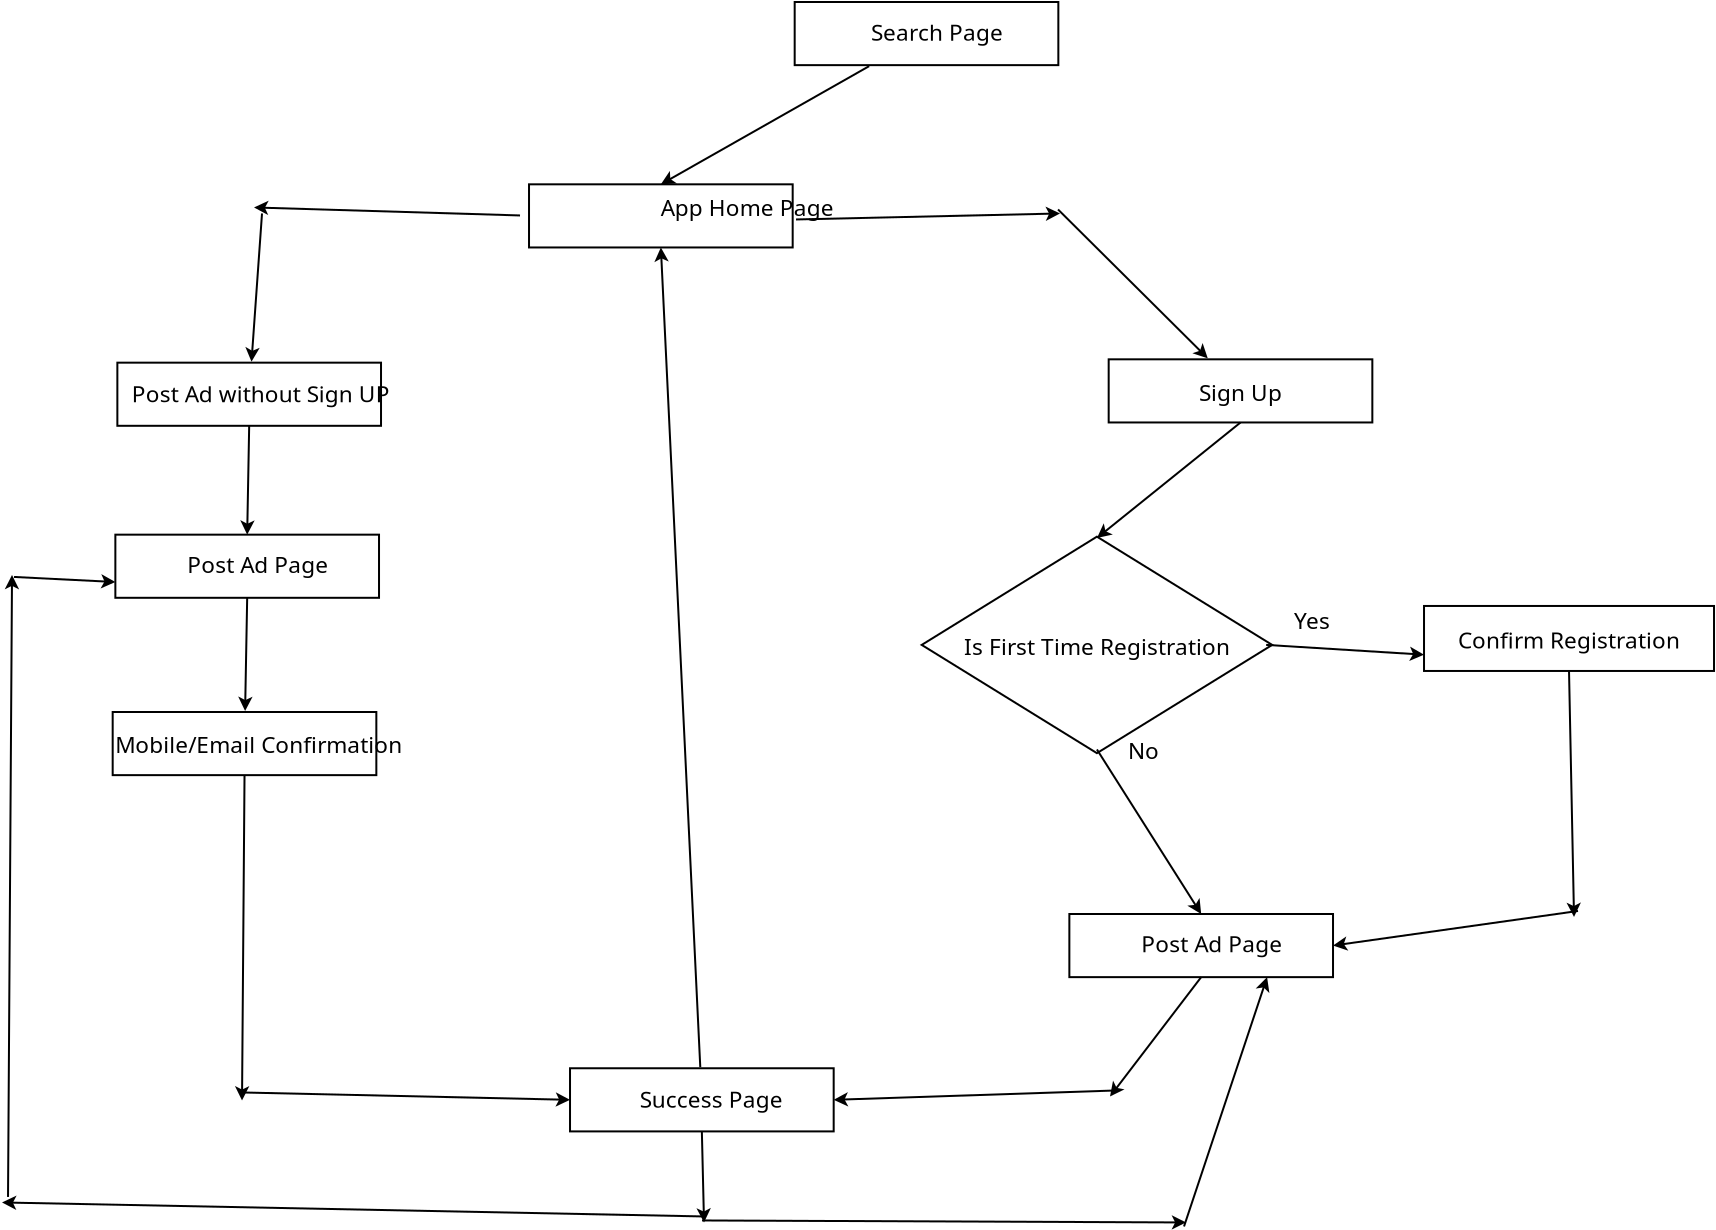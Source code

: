 <?xml version="1.0" encoding="UTF-8"?>
<dia:diagram xmlns:dia="http://www.lysator.liu.se/~alla/dia/">
  <dia:layer name="Background" visible="true" active="true">
    <dia:group>
      <dia:object type="Flowchart - Box" version="0" id="O0">
        <dia:attribute name="obj_pos">
          <dia:point val="18.908,-63.048"/>
        </dia:attribute>
        <dia:attribute name="obj_bb">
          <dia:rectangle val="18.858,-63.098;32.142,-59.842"/>
        </dia:attribute>
        <dia:attribute name="elem_corner">
          <dia:point val="18.908,-63.048"/>
        </dia:attribute>
        <dia:attribute name="elem_width">
          <dia:real val="13.183"/>
        </dia:attribute>
        <dia:attribute name="elem_height">
          <dia:real val="3.157"/>
        </dia:attribute>
        <dia:attribute name="show_background">
          <dia:boolean val="true"/>
        </dia:attribute>
        <dia:attribute name="padding">
          <dia:real val="0.5"/>
        </dia:attribute>
        <dia:attribute name="text">
          <dia:composite type="text">
            <dia:attribute name="string">
              <dia:string>##</dia:string>
            </dia:attribute>
            <dia:attribute name="font">
              <dia:font family="sans" style="0" name="Helvetica"/>
            </dia:attribute>
            <dia:attribute name="height">
              <dia:real val="0.8"/>
            </dia:attribute>
            <dia:attribute name="pos">
              <dia:point val="25.5,-61.23"/>
            </dia:attribute>
            <dia:attribute name="color">
              <dia:color val="#000000"/>
            </dia:attribute>
            <dia:attribute name="alignment">
              <dia:enum val="1"/>
            </dia:attribute>
          </dia:composite>
        </dia:attribute>
      </dia:object>
      <dia:object type="Standard - Text" version="1" id="O1">
        <dia:attribute name="obj_pos">
          <dia:point val="22.719,-61.115"/>
        </dia:attribute>
        <dia:attribute name="obj_bb">
          <dia:rectangle val="22.719,-62.245;28.884,-60.883"/>
        </dia:attribute>
        <dia:attribute name="text">
          <dia:composite type="text">
            <dia:attribute name="string">
              <dia:string>#Search Page#</dia:string>
            </dia:attribute>
            <dia:attribute name="font">
              <dia:font family="sans" style="0" name="Helvetica"/>
            </dia:attribute>
            <dia:attribute name="height">
              <dia:real val="1.411"/>
            </dia:attribute>
            <dia:attribute name="pos">
              <dia:point val="22.719,-61.115"/>
            </dia:attribute>
            <dia:attribute name="color">
              <dia:color val="#000000"/>
            </dia:attribute>
            <dia:attribute name="alignment">
              <dia:enum val="0"/>
            </dia:attribute>
          </dia:composite>
        </dia:attribute>
        <dia:attribute name="valign">
          <dia:enum val="3"/>
        </dia:attribute>
      </dia:object>
    </dia:group>
    <dia:object type="Standard - Text" version="1" id="O2">
      <dia:attribute name="obj_pos">
        <dia:point val="3.367,-51.837"/>
      </dia:attribute>
      <dia:attribute name="obj_bb">
        <dia:rectangle val="3.367,-52.477;3.367,-51.704"/>
      </dia:attribute>
      <dia:attribute name="text">
        <dia:composite type="text">
          <dia:attribute name="string">
            <dia:string>##</dia:string>
          </dia:attribute>
          <dia:attribute name="font">
            <dia:font family="sans" style="0" name="Helvetica"/>
          </dia:attribute>
          <dia:attribute name="height">
            <dia:real val="0.8"/>
          </dia:attribute>
          <dia:attribute name="pos">
            <dia:point val="3.367,-51.837"/>
          </dia:attribute>
          <dia:attribute name="color">
            <dia:color val="#000000"/>
          </dia:attribute>
          <dia:attribute name="alignment">
            <dia:enum val="0"/>
          </dia:attribute>
        </dia:composite>
      </dia:attribute>
      <dia:attribute name="valign">
        <dia:enum val="3"/>
      </dia:attribute>
    </dia:object>
    <dia:group>
      <dia:object type="Flowchart - Box" version="0" id="O3">
        <dia:attribute name="obj_pos">
          <dia:point val="-14.958,-45.015"/>
        </dia:attribute>
        <dia:attribute name="obj_bb">
          <dia:rectangle val="-15.008,-45.065;-1.725,-41.808"/>
        </dia:attribute>
        <dia:attribute name="elem_corner">
          <dia:point val="-14.958,-45.015"/>
        </dia:attribute>
        <dia:attribute name="elem_width">
          <dia:real val="13.183"/>
        </dia:attribute>
        <dia:attribute name="elem_height">
          <dia:real val="3.157"/>
        </dia:attribute>
        <dia:attribute name="show_background">
          <dia:boolean val="true"/>
        </dia:attribute>
        <dia:attribute name="padding">
          <dia:real val="0.5"/>
        </dia:attribute>
        <dia:attribute name="text">
          <dia:composite type="text">
            <dia:attribute name="string">
              <dia:string>##</dia:string>
            </dia:attribute>
            <dia:attribute name="font">
              <dia:font family="sans" style="0" name="Helvetica"/>
            </dia:attribute>
            <dia:attribute name="height">
              <dia:real val="0.8"/>
            </dia:attribute>
            <dia:attribute name="pos">
              <dia:point val="-8.367,-43.197"/>
            </dia:attribute>
            <dia:attribute name="color">
              <dia:color val="#000000"/>
            </dia:attribute>
            <dia:attribute name="alignment">
              <dia:enum val="1"/>
            </dia:attribute>
          </dia:composite>
        </dia:attribute>
      </dia:object>
      <dia:object type="Standard - Text" version="1" id="O4">
        <dia:attribute name="obj_pos">
          <dia:point val="-14.233,-43.037"/>
        </dia:attribute>
        <dia:attribute name="obj_bb">
          <dia:rectangle val="-14.233,-44.167;-2.176,-42.804"/>
        </dia:attribute>
        <dia:attribute name="text">
          <dia:composite type="text">
            <dia:attribute name="string">
              <dia:string>#Post Ad without Sign UP#</dia:string>
            </dia:attribute>
            <dia:attribute name="font">
              <dia:font family="sans" style="0" name="Helvetica"/>
            </dia:attribute>
            <dia:attribute name="height">
              <dia:real val="1.411"/>
            </dia:attribute>
            <dia:attribute name="pos">
              <dia:point val="-14.233,-43.037"/>
            </dia:attribute>
            <dia:attribute name="color">
              <dia:color val="#000000"/>
            </dia:attribute>
            <dia:attribute name="alignment">
              <dia:enum val="0"/>
            </dia:attribute>
          </dia:composite>
        </dia:attribute>
        <dia:attribute name="valign">
          <dia:enum val="3"/>
        </dia:attribute>
      </dia:object>
    </dia:group>
    <dia:object type="Flowchart - Box" version="0" id="O5">
      <dia:attribute name="obj_pos">
        <dia:point val="34.608,-45.182"/>
      </dia:attribute>
      <dia:attribute name="obj_bb">
        <dia:rectangle val="34.558,-45.232;47.842,-41.975"/>
      </dia:attribute>
      <dia:attribute name="elem_corner">
        <dia:point val="34.608,-45.182"/>
      </dia:attribute>
      <dia:attribute name="elem_width">
        <dia:real val="13.183"/>
      </dia:attribute>
      <dia:attribute name="elem_height">
        <dia:real val="3.157"/>
      </dia:attribute>
      <dia:attribute name="border_width">
        <dia:real val="0.1"/>
      </dia:attribute>
      <dia:attribute name="show_background">
        <dia:boolean val="true"/>
      </dia:attribute>
      <dia:attribute name="padding">
        <dia:real val="0.5"/>
      </dia:attribute>
      <dia:attribute name="text">
        <dia:composite type="text">
          <dia:attribute name="string">
            <dia:string>#Sign Up#</dia:string>
          </dia:attribute>
          <dia:attribute name="font">
            <dia:font family="sans" style="0" name="Helvetica"/>
          </dia:attribute>
          <dia:attribute name="height">
            <dia:real val="1.411"/>
          </dia:attribute>
          <dia:attribute name="pos">
            <dia:point val="41.2,-43.179"/>
          </dia:attribute>
          <dia:attribute name="color">
            <dia:color val="#000000"/>
          </dia:attribute>
          <dia:attribute name="alignment">
            <dia:enum val="1"/>
          </dia:attribute>
        </dia:composite>
      </dia:attribute>
    </dia:object>
    <dia:group>
      <dia:object type="Flowchart - Box" version="0" id="O6">
        <dia:attribute name="obj_pos">
          <dia:point val="32.642,-17.448"/>
        </dia:attribute>
        <dia:attribute name="obj_bb">
          <dia:rectangle val="32.592,-17.498;45.875,-14.242"/>
        </dia:attribute>
        <dia:attribute name="elem_corner">
          <dia:point val="32.642,-17.448"/>
        </dia:attribute>
        <dia:attribute name="elem_width">
          <dia:real val="13.183"/>
        </dia:attribute>
        <dia:attribute name="elem_height">
          <dia:real val="3.157"/>
        </dia:attribute>
        <dia:attribute name="show_background">
          <dia:boolean val="true"/>
        </dia:attribute>
        <dia:attribute name="padding">
          <dia:real val="0.5"/>
        </dia:attribute>
        <dia:attribute name="text">
          <dia:composite type="text">
            <dia:attribute name="string">
              <dia:string>##</dia:string>
            </dia:attribute>
            <dia:attribute name="font">
              <dia:font family="sans" style="0" name="Helvetica"/>
            </dia:attribute>
            <dia:attribute name="height">
              <dia:real val="0.8"/>
            </dia:attribute>
            <dia:attribute name="pos">
              <dia:point val="39.233,-15.63"/>
            </dia:attribute>
            <dia:attribute name="color">
              <dia:color val="#000000"/>
            </dia:attribute>
            <dia:attribute name="alignment">
              <dia:enum val="1"/>
            </dia:attribute>
          </dia:composite>
        </dia:attribute>
      </dia:object>
      <dia:object type="Standard - Text" version="1" id="O7">
        <dia:attribute name="obj_pos">
          <dia:point val="36.233,-15.537"/>
        </dia:attribute>
        <dia:attribute name="obj_bb">
          <dia:rectangle val="36.233,-16.667;42.793,-15.304"/>
        </dia:attribute>
        <dia:attribute name="text">
          <dia:composite type="text">
            <dia:attribute name="string">
              <dia:string>#Post Ad Page#</dia:string>
            </dia:attribute>
            <dia:attribute name="font">
              <dia:font family="sans" style="0" name="Helvetica"/>
            </dia:attribute>
            <dia:attribute name="height">
              <dia:real val="1.411"/>
            </dia:attribute>
            <dia:attribute name="pos">
              <dia:point val="36.233,-15.537"/>
            </dia:attribute>
            <dia:attribute name="color">
              <dia:color val="#000000"/>
            </dia:attribute>
            <dia:attribute name="alignment">
              <dia:enum val="0"/>
            </dia:attribute>
          </dia:composite>
        </dia:attribute>
        <dia:attribute name="valign">
          <dia:enum val="3"/>
        </dia:attribute>
      </dia:object>
    </dia:group>
    <dia:group>
      <dia:object type="Flowchart - Box" version="0" id="O8">
        <dia:attribute name="obj_pos">
          <dia:point val="-15.058,-36.415"/>
        </dia:attribute>
        <dia:attribute name="obj_bb">
          <dia:rectangle val="-15.108,-36.465;-1.825,-33.208"/>
        </dia:attribute>
        <dia:attribute name="elem_corner">
          <dia:point val="-15.058,-36.415"/>
        </dia:attribute>
        <dia:attribute name="elem_width">
          <dia:real val="13.183"/>
        </dia:attribute>
        <dia:attribute name="elem_height">
          <dia:real val="3.157"/>
        </dia:attribute>
        <dia:attribute name="show_background">
          <dia:boolean val="true"/>
        </dia:attribute>
        <dia:attribute name="padding">
          <dia:real val="0.5"/>
        </dia:attribute>
        <dia:attribute name="text">
          <dia:composite type="text">
            <dia:attribute name="string">
              <dia:string>##</dia:string>
            </dia:attribute>
            <dia:attribute name="font">
              <dia:font family="sans" style="0" name="Helvetica"/>
            </dia:attribute>
            <dia:attribute name="height">
              <dia:real val="0.8"/>
            </dia:attribute>
            <dia:attribute name="pos">
              <dia:point val="-8.467,-34.597"/>
            </dia:attribute>
            <dia:attribute name="color">
              <dia:color val="#000000"/>
            </dia:attribute>
            <dia:attribute name="alignment">
              <dia:enum val="1"/>
            </dia:attribute>
          </dia:composite>
        </dia:attribute>
      </dia:object>
      <dia:object type="Standard - Text" version="1" id="O9">
        <dia:attribute name="obj_pos">
          <dia:point val="-11.467,-34.503"/>
        </dia:attribute>
        <dia:attribute name="obj_bb">
          <dia:rectangle val="-11.467,-35.633;-4.907,-34.271"/>
        </dia:attribute>
        <dia:attribute name="text">
          <dia:composite type="text">
            <dia:attribute name="string">
              <dia:string>#Post Ad Page#</dia:string>
            </dia:attribute>
            <dia:attribute name="font">
              <dia:font family="sans" style="0" name="Helvetica"/>
            </dia:attribute>
            <dia:attribute name="height">
              <dia:real val="1.411"/>
            </dia:attribute>
            <dia:attribute name="pos">
              <dia:point val="-11.467,-34.503"/>
            </dia:attribute>
            <dia:attribute name="color">
              <dia:color val="#000000"/>
            </dia:attribute>
            <dia:attribute name="alignment">
              <dia:enum val="0"/>
            </dia:attribute>
          </dia:composite>
        </dia:attribute>
        <dia:attribute name="valign">
          <dia:enum val="3"/>
        </dia:attribute>
      </dia:object>
    </dia:group>
    <dia:group>
      <dia:object type="Flowchart - Box" version="0" id="O10">
        <dia:attribute name="obj_pos">
          <dia:point val="-15.192,-27.548"/>
        </dia:attribute>
        <dia:attribute name="obj_bb">
          <dia:rectangle val="-15.242,-27.598;-1.958,-24.342"/>
        </dia:attribute>
        <dia:attribute name="elem_corner">
          <dia:point val="-15.192,-27.548"/>
        </dia:attribute>
        <dia:attribute name="elem_width">
          <dia:real val="13.183"/>
        </dia:attribute>
        <dia:attribute name="elem_height">
          <dia:real val="3.157"/>
        </dia:attribute>
        <dia:attribute name="show_background">
          <dia:boolean val="true"/>
        </dia:attribute>
        <dia:attribute name="padding">
          <dia:real val="0.5"/>
        </dia:attribute>
        <dia:attribute name="text">
          <dia:composite type="text">
            <dia:attribute name="string">
              <dia:string>##</dia:string>
            </dia:attribute>
            <dia:attribute name="font">
              <dia:font family="sans" style="0" name="Helvetica"/>
            </dia:attribute>
            <dia:attribute name="height">
              <dia:real val="0.8"/>
            </dia:attribute>
            <dia:attribute name="pos">
              <dia:point val="-8.6,-25.73"/>
            </dia:attribute>
            <dia:attribute name="color">
              <dia:color val="#000000"/>
            </dia:attribute>
            <dia:attribute name="alignment">
              <dia:enum val="1"/>
            </dia:attribute>
          </dia:composite>
        </dia:attribute>
      </dia:object>
      <dia:object type="Standard - Text" version="1" id="O11">
        <dia:attribute name="obj_pos">
          <dia:point val="-15.067,-25.503"/>
        </dia:attribute>
        <dia:attribute name="obj_bb">
          <dia:rectangle val="-15.067,-26.633;-2.007,-25.271"/>
        </dia:attribute>
        <dia:attribute name="text">
          <dia:composite type="text">
            <dia:attribute name="string">
              <dia:string>#Mobile/Email Confirmation#</dia:string>
            </dia:attribute>
            <dia:attribute name="font">
              <dia:font family="sans" style="0" name="Helvetica"/>
            </dia:attribute>
            <dia:attribute name="height">
              <dia:real val="1.411"/>
            </dia:attribute>
            <dia:attribute name="pos">
              <dia:point val="-15.067,-25.503"/>
            </dia:attribute>
            <dia:attribute name="color">
              <dia:color val="#000000"/>
            </dia:attribute>
            <dia:attribute name="alignment">
              <dia:enum val="0"/>
            </dia:attribute>
          </dia:composite>
        </dia:attribute>
        <dia:attribute name="valign">
          <dia:enum val="3"/>
        </dia:attribute>
      </dia:object>
    </dia:group>
    <dia:group>
      <dia:object type="Flowchart - Box" version="0" id="O12">
        <dia:attribute name="obj_pos">
          <dia:point val="7.675,-9.735"/>
        </dia:attribute>
        <dia:attribute name="obj_bb">
          <dia:rectangle val="7.625,-9.785;20.908,-6.528"/>
        </dia:attribute>
        <dia:attribute name="elem_corner">
          <dia:point val="7.675,-9.735"/>
        </dia:attribute>
        <dia:attribute name="elem_width">
          <dia:real val="13.183"/>
        </dia:attribute>
        <dia:attribute name="elem_height">
          <dia:real val="3.157"/>
        </dia:attribute>
        <dia:attribute name="show_background">
          <dia:boolean val="true"/>
        </dia:attribute>
        <dia:attribute name="padding">
          <dia:real val="0.5"/>
        </dia:attribute>
        <dia:attribute name="text">
          <dia:composite type="text">
            <dia:attribute name="string">
              <dia:string>##</dia:string>
            </dia:attribute>
            <dia:attribute name="font">
              <dia:font family="sans" style="0" name="Helvetica"/>
            </dia:attribute>
            <dia:attribute name="height">
              <dia:real val="0.8"/>
            </dia:attribute>
            <dia:attribute name="pos">
              <dia:point val="14.267,-7.917"/>
            </dia:attribute>
            <dia:attribute name="color">
              <dia:color val="#000000"/>
            </dia:attribute>
            <dia:attribute name="alignment">
              <dia:enum val="1"/>
            </dia:attribute>
          </dia:composite>
        </dia:attribute>
      </dia:object>
      <dia:object type="Standard - Text" version="1" id="O13">
        <dia:attribute name="obj_pos">
          <dia:point val="11.167,-7.757"/>
        </dia:attribute>
        <dia:attribute name="obj_bb">
          <dia:rectangle val="11.167,-8.887;17.864,-7.524"/>
        </dia:attribute>
        <dia:attribute name="text">
          <dia:composite type="text">
            <dia:attribute name="string">
              <dia:string>#Success Page#</dia:string>
            </dia:attribute>
            <dia:attribute name="font">
              <dia:font family="sans" style="0" name="Helvetica"/>
            </dia:attribute>
            <dia:attribute name="height">
              <dia:real val="1.411"/>
            </dia:attribute>
            <dia:attribute name="pos">
              <dia:point val="11.167,-7.757"/>
            </dia:attribute>
            <dia:attribute name="color">
              <dia:color val="#000000"/>
            </dia:attribute>
            <dia:attribute name="alignment">
              <dia:enum val="0"/>
            </dia:attribute>
          </dia:composite>
        </dia:attribute>
        <dia:attribute name="valign">
          <dia:enum val="3"/>
        </dia:attribute>
      </dia:object>
    </dia:group>
    <dia:object type="Standard - Text" version="1" id="O14">
      <dia:attribute name="obj_pos">
        <dia:point val="29.975,-47.175"/>
      </dia:attribute>
      <dia:attribute name="obj_bb">
        <dia:rectangle val="29.975,-47.815;29.975,-47.042"/>
      </dia:attribute>
      <dia:attribute name="text">
        <dia:composite type="text">
          <dia:attribute name="string">
            <dia:string>##</dia:string>
          </dia:attribute>
          <dia:attribute name="font">
            <dia:font family="sans" style="0" name="Helvetica"/>
          </dia:attribute>
          <dia:attribute name="height">
            <dia:real val="0.8"/>
          </dia:attribute>
          <dia:attribute name="pos">
            <dia:point val="29.975,-47.175"/>
          </dia:attribute>
          <dia:attribute name="color">
            <dia:color val="#000000"/>
          </dia:attribute>
          <dia:attribute name="alignment">
            <dia:enum val="0"/>
          </dia:attribute>
        </dia:composite>
      </dia:attribute>
      <dia:attribute name="valign">
        <dia:enum val="3"/>
      </dia:attribute>
    </dia:object>
    <dia:object type="Standard - Text" version="1" id="O15">
      <dia:attribute name="obj_pos">
        <dia:point val="31.475,-41.275"/>
      </dia:attribute>
      <dia:attribute name="obj_bb">
        <dia:rectangle val="31.475,-41.915;31.475,-41.142"/>
      </dia:attribute>
      <dia:attribute name="text">
        <dia:composite type="text">
          <dia:attribute name="string">
            <dia:string>##</dia:string>
          </dia:attribute>
          <dia:attribute name="font">
            <dia:font family="sans" style="0" name="Helvetica"/>
          </dia:attribute>
          <dia:attribute name="height">
            <dia:real val="0.8"/>
          </dia:attribute>
          <dia:attribute name="pos">
            <dia:point val="31.475,-41.275"/>
          </dia:attribute>
          <dia:attribute name="color">
            <dia:color val="#000000"/>
          </dia:attribute>
          <dia:attribute name="alignment">
            <dia:enum val="0"/>
          </dia:attribute>
        </dia:composite>
      </dia:attribute>
      <dia:attribute name="valign">
        <dia:enum val="3"/>
      </dia:attribute>
    </dia:object>
    <dia:group>
      <dia:object type="Flowchart - Box" version="0" id="O16">
        <dia:attribute name="obj_pos">
          <dia:point val="5.625,-53.932"/>
        </dia:attribute>
        <dia:attribute name="obj_bb">
          <dia:rectangle val="5.575,-53.982;18.858,-50.725"/>
        </dia:attribute>
        <dia:attribute name="elem_corner">
          <dia:point val="5.625,-53.932"/>
        </dia:attribute>
        <dia:attribute name="elem_width">
          <dia:real val="13.183"/>
        </dia:attribute>
        <dia:attribute name="elem_height">
          <dia:real val="3.157"/>
        </dia:attribute>
        <dia:attribute name="show_background">
          <dia:boolean val="true"/>
        </dia:attribute>
        <dia:attribute name="padding">
          <dia:real val="0.5"/>
        </dia:attribute>
        <dia:attribute name="text">
          <dia:composite type="text">
            <dia:attribute name="string">
              <dia:string>##</dia:string>
            </dia:attribute>
            <dia:attribute name="font">
              <dia:font family="sans" style="0" name="Helvetica"/>
            </dia:attribute>
            <dia:attribute name="height">
              <dia:real val="0.8"/>
            </dia:attribute>
            <dia:attribute name="pos">
              <dia:point val="12.217,-52.113"/>
            </dia:attribute>
            <dia:attribute name="color">
              <dia:color val="#000000"/>
            </dia:attribute>
            <dia:attribute name="alignment">
              <dia:enum val="1"/>
            </dia:attribute>
          </dia:composite>
        </dia:attribute>
      </dia:object>
      <dia:object type="Standard - Text" version="1" id="O17">
        <dia:attribute name="obj_pos">
          <dia:point val="12.217,-52.353"/>
        </dia:attribute>
        <dia:attribute name="obj_bb">
          <dia:rectangle val="12.217,-53.483;20.204,-52.121"/>
        </dia:attribute>
        <dia:attribute name="text">
          <dia:composite type="text">
            <dia:attribute name="string">
              <dia:string>#App Home Page#</dia:string>
            </dia:attribute>
            <dia:attribute name="font">
              <dia:font family="sans" style="0" name="Helvetica"/>
            </dia:attribute>
            <dia:attribute name="height">
              <dia:real val="1.411"/>
            </dia:attribute>
            <dia:attribute name="pos">
              <dia:point val="12.217,-52.353"/>
            </dia:attribute>
            <dia:attribute name="color">
              <dia:color val="#000000"/>
            </dia:attribute>
            <dia:attribute name="alignment">
              <dia:enum val="0"/>
            </dia:attribute>
          </dia:composite>
        </dia:attribute>
        <dia:attribute name="valign">
          <dia:enum val="3"/>
        </dia:attribute>
        <dia:connections>
          <dia:connection handle="0" to="O16" connection="16"/>
        </dia:connections>
      </dia:object>
    </dia:group>
    <dia:object type="Flowchart - Box" version="0" id="O18">
      <dia:attribute name="obj_pos">
        <dia:point val="50.375,-32.85"/>
      </dia:attribute>
      <dia:attribute name="obj_bb">
        <dia:rectangle val="50.325,-32.9;64.925,-29.55"/>
      </dia:attribute>
      <dia:attribute name="elem_corner">
        <dia:point val="50.375,-32.85"/>
      </dia:attribute>
      <dia:attribute name="elem_width">
        <dia:real val="14.5"/>
      </dia:attribute>
      <dia:attribute name="elem_height">
        <dia:real val="3.25"/>
      </dia:attribute>
      <dia:attribute name="border_width">
        <dia:real val="0.1"/>
      </dia:attribute>
      <dia:attribute name="show_background">
        <dia:boolean val="true"/>
      </dia:attribute>
      <dia:attribute name="padding">
        <dia:real val="0.5"/>
      </dia:attribute>
      <dia:attribute name="text">
        <dia:composite type="text">
          <dia:attribute name="string">
            <dia:string>#Confirm Registration#</dia:string>
          </dia:attribute>
          <dia:attribute name="font">
            <dia:font family="sans" style="0" name="Helvetica"/>
          </dia:attribute>
          <dia:attribute name="height">
            <dia:real val="1.411"/>
          </dia:attribute>
          <dia:attribute name="pos">
            <dia:point val="57.625,-30.801"/>
          </dia:attribute>
          <dia:attribute name="color">
            <dia:color val="#000000"/>
          </dia:attribute>
          <dia:attribute name="alignment">
            <dia:enum val="1"/>
          </dia:attribute>
        </dia:composite>
      </dia:attribute>
    </dia:object>
    <dia:object type="Standard - Line" version="0" id="O19">
      <dia:attribute name="obj_pos">
        <dia:point val="22.631,-59.842"/>
      </dia:attribute>
      <dia:attribute name="obj_bb">
        <dia:rectangle val="12.119,-59.91;22.7,-53.862"/>
      </dia:attribute>
      <dia:attribute name="conn_endpoints">
        <dia:point val="22.631,-59.842"/>
        <dia:point val="12.217,-53.932"/>
      </dia:attribute>
      <dia:attribute name="numcp">
        <dia:int val="1"/>
      </dia:attribute>
      <dia:attribute name="end_arrow">
        <dia:enum val="22"/>
      </dia:attribute>
      <dia:attribute name="end_arrow_length">
        <dia:real val="0.5"/>
      </dia:attribute>
      <dia:attribute name="end_arrow_width">
        <dia:real val="0.5"/>
      </dia:attribute>
      <dia:connections>
        <dia:connection handle="0" to="O0" connection="16"/>
        <dia:connection handle="1" to="O16" connection="2"/>
      </dia:connections>
    </dia:object>
    <dia:object type="Standard - Line" version="0" id="O20">
      <dia:attribute name="obj_pos">
        <dia:point val="-8.367,-41.858"/>
      </dia:attribute>
      <dia:attribute name="obj_bb">
        <dia:rectangle val="-8.817,-41.909;-8.094,-36.303"/>
      </dia:attribute>
      <dia:attribute name="conn_endpoints">
        <dia:point val="-8.367,-41.858"/>
        <dia:point val="-8.467,-36.415"/>
      </dia:attribute>
      <dia:attribute name="numcp">
        <dia:int val="1"/>
      </dia:attribute>
      <dia:attribute name="end_arrow">
        <dia:enum val="22"/>
      </dia:attribute>
      <dia:attribute name="end_arrow_length">
        <dia:real val="0.5"/>
      </dia:attribute>
      <dia:attribute name="end_arrow_width">
        <dia:real val="0.5"/>
      </dia:attribute>
      <dia:connections>
        <dia:connection handle="0" to="O3" connection="13"/>
        <dia:connection handle="1" to="O8" connection="2"/>
      </dia:connections>
    </dia:object>
    <dia:object type="Standard - Line" version="0" id="O21">
      <dia:attribute name="obj_pos">
        <dia:point val="-8.467,-33.258"/>
      </dia:attribute>
      <dia:attribute name="obj_bb">
        <dia:rectangle val="-8.921,-33.309;-8.197,-27.487"/>
      </dia:attribute>
      <dia:attribute name="conn_endpoints">
        <dia:point val="-8.467,-33.258"/>
        <dia:point val="-8.57,-27.599"/>
      </dia:attribute>
      <dia:attribute name="numcp">
        <dia:int val="1"/>
      </dia:attribute>
      <dia:attribute name="end_arrow">
        <dia:enum val="22"/>
      </dia:attribute>
      <dia:attribute name="end_arrow_length">
        <dia:real val="0.5"/>
      </dia:attribute>
      <dia:attribute name="end_arrow_width">
        <dia:real val="0.5"/>
      </dia:attribute>
      <dia:connections>
        <dia:connection handle="0" to="O8" connection="13"/>
        <dia:connection handle="1" to="O10" connection="16"/>
      </dia:connections>
    </dia:object>
    <dia:object type="Standard - Line" version="0" id="O22">
      <dia:attribute name="obj_pos">
        <dia:point val="-8.6,-24.392"/>
      </dia:attribute>
      <dia:attribute name="obj_bb">
        <dia:rectangle val="-9.082,-24.442;-8.359,-8.013"/>
      </dia:attribute>
      <dia:attribute name="conn_endpoints">
        <dia:point val="-8.6,-24.392"/>
        <dia:point val="-8.725,-8.125"/>
      </dia:attribute>
      <dia:attribute name="numcp">
        <dia:int val="1"/>
      </dia:attribute>
      <dia:attribute name="end_arrow">
        <dia:enum val="22"/>
      </dia:attribute>
      <dia:attribute name="end_arrow_length">
        <dia:real val="0.5"/>
      </dia:attribute>
      <dia:attribute name="end_arrow_width">
        <dia:real val="0.5"/>
      </dia:attribute>
      <dia:connections>
        <dia:connection handle="0" to="O10" connection="13"/>
      </dia:connections>
    </dia:object>
    <dia:object type="Standard - Line" version="0" id="O23">
      <dia:attribute name="obj_pos">
        <dia:point val="39.233,-14.292"/>
      </dia:attribute>
      <dia:attribute name="obj_bb">
        <dia:rectangle val="34.605,-14.362;39.303,-8.236"/>
      </dia:attribute>
      <dia:attribute name="conn_endpoints">
        <dia:point val="39.233,-14.292"/>
        <dia:point val="34.675,-8.325"/>
      </dia:attribute>
      <dia:attribute name="numcp">
        <dia:int val="1"/>
      </dia:attribute>
      <dia:attribute name="end_arrow">
        <dia:enum val="22"/>
      </dia:attribute>
      <dia:attribute name="end_arrow_length">
        <dia:real val="0.5"/>
      </dia:attribute>
      <dia:attribute name="end_arrow_width">
        <dia:real val="0.5"/>
      </dia:attribute>
      <dia:connections>
        <dia:connection handle="0" to="O6" connection="13"/>
      </dia:connections>
    </dia:object>
    <dia:object type="Standard - Line" version="0" id="O24">
      <dia:attribute name="obj_pos">
        <dia:point val="-8.725,-8.525"/>
      </dia:attribute>
      <dia:attribute name="obj_bb">
        <dia:rectangle val="-8.776,-8.576;7.787,-7.809"/>
      </dia:attribute>
      <dia:attribute name="conn_endpoints">
        <dia:point val="-8.725,-8.525"/>
        <dia:point val="7.675,-8.157"/>
      </dia:attribute>
      <dia:attribute name="numcp">
        <dia:int val="1"/>
      </dia:attribute>
      <dia:attribute name="end_arrow">
        <dia:enum val="22"/>
      </dia:attribute>
      <dia:attribute name="end_arrow_length">
        <dia:real val="0.5"/>
      </dia:attribute>
      <dia:attribute name="end_arrow_width">
        <dia:real val="0.5"/>
      </dia:attribute>
      <dia:connections>
        <dia:connection handle="1" to="O12" connection="7"/>
      </dia:connections>
    </dia:object>
    <dia:object type="Standard - Line" version="0" id="O25">
      <dia:attribute name="obj_pos">
        <dia:point val="34.975,-8.625"/>
      </dia:attribute>
      <dia:attribute name="obj_bb">
        <dia:rectangle val="20.747,-8.677;35.027,-7.815"/>
      </dia:attribute>
      <dia:attribute name="conn_endpoints">
        <dia:point val="34.975,-8.625"/>
        <dia:point val="20.858,-8.157"/>
      </dia:attribute>
      <dia:attribute name="numcp">
        <dia:int val="1"/>
      </dia:attribute>
      <dia:attribute name="end_arrow">
        <dia:enum val="22"/>
      </dia:attribute>
      <dia:attribute name="end_arrow_length">
        <dia:real val="0.5"/>
      </dia:attribute>
      <dia:attribute name="end_arrow_width">
        <dia:real val="0.5"/>
      </dia:attribute>
      <dia:connections>
        <dia:connection handle="1" to="O12" connection="8"/>
      </dia:connections>
    </dia:object>
    <dia:object type="Standard - Line" version="0" id="O26">
      <dia:attribute name="obj_pos">
        <dia:point val="5.175,-52.375"/>
      </dia:attribute>
      <dia:attribute name="obj_bb">
        <dia:rectangle val="-8.237,-53.118;5.226,-52.324"/>
      </dia:attribute>
      <dia:attribute name="conn_endpoints">
        <dia:point val="5.175,-52.375"/>
        <dia:point val="-8.125,-52.775"/>
      </dia:attribute>
      <dia:attribute name="numcp">
        <dia:int val="1"/>
      </dia:attribute>
      <dia:attribute name="end_arrow">
        <dia:enum val="22"/>
      </dia:attribute>
      <dia:attribute name="end_arrow_length">
        <dia:real val="0.5"/>
      </dia:attribute>
      <dia:attribute name="end_arrow_width">
        <dia:real val="0.5"/>
      </dia:attribute>
    </dia:object>
    <dia:object type="Standard - Line" version="0" id="O27">
      <dia:attribute name="obj_pos">
        <dia:point val="18.975,-52.175"/>
      </dia:attribute>
      <dia:attribute name="obj_bb">
        <dia:rectangle val="18.924,-52.823;32.287,-52.099"/>
      </dia:attribute>
      <dia:attribute name="conn_endpoints">
        <dia:point val="18.975,-52.175"/>
        <dia:point val="32.175,-52.475"/>
      </dia:attribute>
      <dia:attribute name="numcp">
        <dia:int val="1"/>
      </dia:attribute>
      <dia:attribute name="end_arrow">
        <dia:enum val="22"/>
      </dia:attribute>
      <dia:attribute name="end_arrow_length">
        <dia:real val="0.5"/>
      </dia:attribute>
      <dia:attribute name="end_arrow_width">
        <dia:real val="0.5"/>
      </dia:attribute>
    </dia:object>
    <dia:object type="Standard - Line" version="0" id="O28">
      <dia:attribute name="obj_pos">
        <dia:point val="-7.725,-52.475"/>
      </dia:attribute>
      <dia:attribute name="obj_bb">
        <dia:rectangle val="-8.569,-52.528;-7.672,-44.951"/>
      </dia:attribute>
      <dia:attribute name="conn_endpoints">
        <dia:point val="-7.725,-52.475"/>
        <dia:point val="-8.251,-45.063"/>
      </dia:attribute>
      <dia:attribute name="numcp">
        <dia:int val="1"/>
      </dia:attribute>
      <dia:attribute name="end_arrow">
        <dia:enum val="22"/>
      </dia:attribute>
      <dia:attribute name="end_arrow_length">
        <dia:real val="0.5"/>
      </dia:attribute>
      <dia:attribute name="end_arrow_width">
        <dia:real val="0.5"/>
      </dia:attribute>
      <dia:connections>
        <dia:connection handle="1" to="O3" connection="16"/>
      </dia:connections>
    </dia:object>
    <dia:object type="Standard - Line" version="0" id="O29">
      <dia:attribute name="obj_pos">
        <dia:point val="32.075,-52.675"/>
      </dia:attribute>
      <dia:attribute name="obj_bb">
        <dia:rectangle val="32.004,-52.746;39.641,-45.153"/>
      </dia:attribute>
      <dia:attribute name="conn_endpoints">
        <dia:point val="32.075,-52.675"/>
        <dia:point val="39.562,-45.232"/>
      </dia:attribute>
      <dia:attribute name="numcp">
        <dia:int val="1"/>
      </dia:attribute>
      <dia:attribute name="end_arrow">
        <dia:enum val="22"/>
      </dia:attribute>
      <dia:attribute name="end_arrow_length">
        <dia:real val="0.5"/>
      </dia:attribute>
      <dia:attribute name="end_arrow_width">
        <dia:real val="0.5"/>
      </dia:attribute>
      <dia:connections>
        <dia:connection handle="1" to="O5" connection="16"/>
      </dia:connections>
    </dia:object>
    <dia:object type="Standard - Line" version="0" id="O30">
      <dia:attribute name="obj_pos">
        <dia:point val="41.2,-42.025"/>
      </dia:attribute>
      <dia:attribute name="obj_bb">
        <dia:rectangle val="33.938,-42.095;41.27,-36.18"/>
      </dia:attribute>
      <dia:attribute name="conn_endpoints">
        <dia:point val="41.2,-42.025"/>
        <dia:point val="34.025,-36.25"/>
      </dia:attribute>
      <dia:attribute name="numcp">
        <dia:int val="1"/>
      </dia:attribute>
      <dia:attribute name="end_arrow">
        <dia:enum val="22"/>
      </dia:attribute>
      <dia:attribute name="end_arrow_length">
        <dia:real val="0.5"/>
      </dia:attribute>
      <dia:attribute name="end_arrow_width">
        <dia:real val="0.5"/>
      </dia:attribute>
      <dia:connections>
        <dia:connection handle="0" to="O5" connection="13"/>
      </dia:connections>
    </dia:object>
    <dia:object type="Flowchart - Diamond" version="0" id="O31">
      <dia:attribute name="obj_pos">
        <dia:point val="25.558,-36.13"/>
      </dia:attribute>
      <dia:attribute name="obj_bb">
        <dia:rectangle val="25.508,-36.18;42.531,-25.625"/>
      </dia:attribute>
      <dia:attribute name="elem_corner">
        <dia:point val="25.558,-36.13"/>
      </dia:attribute>
      <dia:attribute name="elem_width">
        <dia:real val="16.923"/>
      </dia:attribute>
      <dia:attribute name="elem_height">
        <dia:real val="10.455"/>
      </dia:attribute>
      <dia:attribute name="border_width">
        <dia:real val="0.1"/>
      </dia:attribute>
      <dia:attribute name="show_background">
        <dia:boolean val="true"/>
      </dia:attribute>
      <dia:attribute name="padding">
        <dia:real val="0.354"/>
      </dia:attribute>
      <dia:attribute name="text">
        <dia:composite type="text">
          <dia:attribute name="string">
            <dia:string>#Is First Time Registration#</dia:string>
          </dia:attribute>
          <dia:attribute name="font">
            <dia:font family="sans" style="0" name="Helvetica"/>
          </dia:attribute>
          <dia:attribute name="height">
            <dia:real val="1.411"/>
          </dia:attribute>
          <dia:attribute name="pos">
            <dia:point val="34.02,-30.478"/>
          </dia:attribute>
          <dia:attribute name="color">
            <dia:color val="#000000"/>
          </dia:attribute>
          <dia:attribute name="alignment">
            <dia:enum val="1"/>
          </dia:attribute>
        </dia:composite>
      </dia:attribute>
    </dia:object>
    <dia:object type="Standard - Line" version="0" id="O32">
      <dia:attribute name="obj_pos">
        <dia:point val="42.481,-30.903"/>
      </dia:attribute>
      <dia:attribute name="obj_bb">
        <dia:rectangle val="42.428,-30.956;50.487,-30.089"/>
      </dia:attribute>
      <dia:attribute name="conn_endpoints">
        <dia:point val="42.481,-30.903"/>
        <dia:point val="50.375,-30.413"/>
      </dia:attribute>
      <dia:attribute name="numcp">
        <dia:int val="1"/>
      </dia:attribute>
      <dia:attribute name="end_arrow">
        <dia:enum val="22"/>
      </dia:attribute>
      <dia:attribute name="end_arrow_length">
        <dia:real val="0.5"/>
      </dia:attribute>
      <dia:attribute name="end_arrow_width">
        <dia:real val="0.5"/>
      </dia:attribute>
      <dia:connections>
        <dia:connection handle="0" to="O31" connection="4"/>
        <dia:connection handle="1" to="O18" connection="9"/>
      </dia:connections>
    </dia:object>
    <dia:object type="Standard - Line" version="0" id="O33">
      <dia:attribute name="obj_pos">
        <dia:point val="34.02,-25.675"/>
      </dia:attribute>
      <dia:attribute name="obj_bb">
        <dia:rectangle val="33.951,-25.744;39.302,-17.354"/>
      </dia:attribute>
      <dia:attribute name="conn_endpoints">
        <dia:point val="34.02,-25.675"/>
        <dia:point val="39.233,-17.448"/>
      </dia:attribute>
      <dia:attribute name="numcp">
        <dia:int val="1"/>
      </dia:attribute>
      <dia:attribute name="end_arrow">
        <dia:enum val="22"/>
      </dia:attribute>
      <dia:attribute name="end_arrow_length">
        <dia:real val="0.5"/>
      </dia:attribute>
      <dia:attribute name="end_arrow_width">
        <dia:real val="0.5"/>
      </dia:attribute>
      <dia:connections>
        <dia:connection handle="0" to="O31" connection="8"/>
        <dia:connection handle="1" to="O6" connection="2"/>
      </dia:connections>
    </dia:object>
    <dia:object type="Standard - Line" version="0" id="O34">
      <dia:attribute name="obj_pos">
        <dia:point val="57.625,-29.6"/>
      </dia:attribute>
      <dia:attribute name="obj_bb">
        <dia:rectangle val="57.501,-29.651;58.224,-17.188"/>
      </dia:attribute>
      <dia:attribute name="conn_endpoints">
        <dia:point val="57.625,-29.6"/>
        <dia:point val="57.875,-17.3"/>
      </dia:attribute>
      <dia:attribute name="numcp">
        <dia:int val="1"/>
      </dia:attribute>
      <dia:attribute name="end_arrow">
        <dia:enum val="22"/>
      </dia:attribute>
      <dia:attribute name="end_arrow_length">
        <dia:real val="0.5"/>
      </dia:attribute>
      <dia:attribute name="end_arrow_width">
        <dia:real val="0.5"/>
      </dia:attribute>
      <dia:connections>
        <dia:connection handle="0" to="O18" connection="13"/>
      </dia:connections>
    </dia:object>
    <dia:object type="Standard - Line" version="0" id="O35">
      <dia:attribute name="obj_pos">
        <dia:point val="58.075,-17.6"/>
      </dia:attribute>
      <dia:attribute name="obj_bb">
        <dia:rectangle val="45.714,-17.657;58.132,-15.597"/>
      </dia:attribute>
      <dia:attribute name="conn_endpoints">
        <dia:point val="58.075,-17.6"/>
        <dia:point val="45.825,-15.87"/>
      </dia:attribute>
      <dia:attribute name="numcp">
        <dia:int val="1"/>
      </dia:attribute>
      <dia:attribute name="end_arrow">
        <dia:enum val="22"/>
      </dia:attribute>
      <dia:attribute name="end_arrow_length">
        <dia:real val="0.5"/>
      </dia:attribute>
      <dia:attribute name="end_arrow_width">
        <dia:real val="0.5"/>
      </dia:attribute>
      <dia:connections>
        <dia:connection handle="1" to="O6" connection="8"/>
      </dia:connections>
    </dia:object>
    <dia:object type="Standard - Text" version="1" id="O36">
      <dia:attribute name="obj_pos">
        <dia:point val="43.875,-31.7"/>
      </dia:attribute>
      <dia:attribute name="obj_bb">
        <dia:rectangle val="43.875,-32.83;45.625,-31.468"/>
      </dia:attribute>
      <dia:attribute name="text">
        <dia:composite type="text">
          <dia:attribute name="string">
            <dia:string>#Yes#</dia:string>
          </dia:attribute>
          <dia:attribute name="font">
            <dia:font family="sans" style="0" name="Helvetica"/>
          </dia:attribute>
          <dia:attribute name="height">
            <dia:real val="1.411"/>
          </dia:attribute>
          <dia:attribute name="pos">
            <dia:point val="43.875,-31.7"/>
          </dia:attribute>
          <dia:attribute name="color">
            <dia:color val="#000000"/>
          </dia:attribute>
          <dia:attribute name="alignment">
            <dia:enum val="0"/>
          </dia:attribute>
        </dia:composite>
      </dia:attribute>
      <dia:attribute name="valign">
        <dia:enum val="3"/>
      </dia:attribute>
    </dia:object>
    <dia:object type="Standard - Text" version="1" id="O37">
      <dia:attribute name="obj_pos">
        <dia:point val="35.575,-25.2"/>
      </dia:attribute>
      <dia:attribute name="obj_bb">
        <dia:rectangle val="35.575,-26.33;36.943,-24.968"/>
      </dia:attribute>
      <dia:attribute name="text">
        <dia:composite type="text">
          <dia:attribute name="string">
            <dia:string>#No#</dia:string>
          </dia:attribute>
          <dia:attribute name="font">
            <dia:font family="sans" style="0" name="Helvetica"/>
          </dia:attribute>
          <dia:attribute name="height">
            <dia:real val="1.411"/>
          </dia:attribute>
          <dia:attribute name="pos">
            <dia:point val="35.575,-25.2"/>
          </dia:attribute>
          <dia:attribute name="color">
            <dia:color val="#000000"/>
          </dia:attribute>
          <dia:attribute name="alignment">
            <dia:enum val="0"/>
          </dia:attribute>
        </dia:composite>
      </dia:attribute>
      <dia:attribute name="valign">
        <dia:enum val="3"/>
      </dia:attribute>
    </dia:object>
    <dia:object type="Standard - Line" version="0" id="O38">
      <dia:attribute name="obj_pos">
        <dia:point val="14.267,-6.578"/>
      </dia:attribute>
      <dia:attribute name="obj_bb">
        <dia:rectangle val="13.999,-6.63;14.722,-1.913"/>
      </dia:attribute>
      <dia:attribute name="conn_endpoints">
        <dia:point val="14.267,-6.578"/>
        <dia:point val="14.375,-2.025"/>
      </dia:attribute>
      <dia:attribute name="numcp">
        <dia:int val="1"/>
      </dia:attribute>
      <dia:attribute name="end_arrow">
        <dia:enum val="22"/>
      </dia:attribute>
      <dia:attribute name="end_arrow_length">
        <dia:real val="0.5"/>
      </dia:attribute>
      <dia:attribute name="end_arrow_width">
        <dia:real val="0.5"/>
      </dia:attribute>
      <dia:connections>
        <dia:connection handle="0" to="O12" connection="13"/>
      </dia:connections>
    </dia:object>
    <dia:object type="Standard - Line" version="0" id="O39">
      <dia:attribute name="obj_pos">
        <dia:point val="14.375,-2.325"/>
      </dia:attribute>
      <dia:attribute name="obj_bb">
        <dia:rectangle val="-20.837,-3.375;14.426,-2.274"/>
      </dia:attribute>
      <dia:attribute name="conn_endpoints">
        <dia:point val="14.375,-2.325"/>
        <dia:point val="-20.725,-3.025"/>
      </dia:attribute>
      <dia:attribute name="numcp">
        <dia:int val="1"/>
      </dia:attribute>
      <dia:attribute name="end_arrow">
        <dia:enum val="22"/>
      </dia:attribute>
      <dia:attribute name="end_arrow_length">
        <dia:real val="0.5"/>
      </dia:attribute>
      <dia:attribute name="end_arrow_width">
        <dia:real val="0.5"/>
      </dia:attribute>
    </dia:object>
    <dia:object type="Standard - Line" version="0" id="O40">
      <dia:attribute name="obj_pos">
        <dia:point val="14.275,-2.125"/>
      </dia:attribute>
      <dia:attribute name="obj_bb">
        <dia:rectangle val="14.225,-2.389;38.587,-1.666"/>
      </dia:attribute>
      <dia:attribute name="conn_endpoints">
        <dia:point val="14.275,-2.125"/>
        <dia:point val="38.475,-2.025"/>
      </dia:attribute>
      <dia:attribute name="numcp">
        <dia:int val="1"/>
      </dia:attribute>
      <dia:attribute name="end_arrow">
        <dia:enum val="22"/>
      </dia:attribute>
      <dia:attribute name="end_arrow_length">
        <dia:real val="0.5"/>
      </dia:attribute>
      <dia:attribute name="end_arrow_width">
        <dia:real val="0.5"/>
      </dia:attribute>
    </dia:object>
    <dia:object type="Standard - Line" version="0" id="O41">
      <dia:attribute name="obj_pos">
        <dia:point val="38.375,-1.825"/>
      </dia:attribute>
      <dia:attribute name="obj_bb">
        <dia:rectangle val="38.312,-14.398;42.679,-1.762"/>
      </dia:attribute>
      <dia:attribute name="conn_endpoints">
        <dia:point val="38.375,-1.825"/>
        <dia:point val="42.529,-14.292"/>
      </dia:attribute>
      <dia:attribute name="numcp">
        <dia:int val="1"/>
      </dia:attribute>
      <dia:attribute name="end_arrow">
        <dia:enum val="22"/>
      </dia:attribute>
      <dia:attribute name="end_arrow_length">
        <dia:real val="0.5"/>
      </dia:attribute>
      <dia:attribute name="end_arrow_width">
        <dia:real val="0.5"/>
      </dia:attribute>
      <dia:connections>
        <dia:connection handle="1" to="O6" connection="14"/>
      </dia:connections>
    </dia:object>
    <dia:object type="Standard - Line" version="0" id="O42">
      <dia:attribute name="obj_pos">
        <dia:point val="-20.425,-3.3"/>
      </dia:attribute>
      <dia:attribute name="obj_bb">
        <dia:rectangle val="-20.591,-34.512;-19.867,-3.25"/>
      </dia:attribute>
      <dia:attribute name="conn_endpoints">
        <dia:point val="-20.425,-3.3"/>
        <dia:point val="-20.225,-34.4"/>
      </dia:attribute>
      <dia:attribute name="numcp">
        <dia:int val="1"/>
      </dia:attribute>
      <dia:attribute name="end_arrow">
        <dia:enum val="22"/>
      </dia:attribute>
      <dia:attribute name="end_arrow_length">
        <dia:real val="0.5"/>
      </dia:attribute>
      <dia:attribute name="end_arrow_width">
        <dia:real val="0.5"/>
      </dia:attribute>
    </dia:object>
    <dia:object type="Standard - Line" version="0" id="O43">
      <dia:attribute name="obj_pos">
        <dia:point val="-20.125,-34.3"/>
      </dia:attribute>
      <dia:attribute name="obj_bb">
        <dia:rectangle val="-20.177,-34.439;-14.947,-33.717"/>
      </dia:attribute>
      <dia:attribute name="conn_endpoints">
        <dia:point val="-20.125,-34.3"/>
        <dia:point val="-15.058,-34.047"/>
      </dia:attribute>
      <dia:attribute name="numcp">
        <dia:int val="1"/>
      </dia:attribute>
      <dia:attribute name="end_arrow">
        <dia:enum val="22"/>
      </dia:attribute>
      <dia:attribute name="end_arrow_length">
        <dia:real val="0.5"/>
      </dia:attribute>
      <dia:attribute name="end_arrow_width">
        <dia:real val="0.5"/>
      </dia:attribute>
      <dia:connections>
        <dia:connection handle="1" to="O8" connection="9"/>
      </dia:connections>
    </dia:object>
    <dia:object type="Standard - Line" version="0" id="O44">
      <dia:attribute name="obj_pos">
        <dia:point val="14.188,-9.782"/>
      </dia:attribute>
      <dia:attribute name="obj_bb">
        <dia:rectangle val="11.885,-50.887;14.241,-9.73"/>
      </dia:attribute>
      <dia:attribute name="conn_endpoints">
        <dia:point val="14.188,-9.782"/>
        <dia:point val="12.217,-50.775"/>
      </dia:attribute>
      <dia:attribute name="numcp">
        <dia:int val="1"/>
      </dia:attribute>
      <dia:attribute name="end_arrow">
        <dia:enum val="22"/>
      </dia:attribute>
      <dia:attribute name="end_arrow_length">
        <dia:real val="0.5"/>
      </dia:attribute>
      <dia:attribute name="end_arrow_width">
        <dia:real val="0.5"/>
      </dia:attribute>
      <dia:connections>
        <dia:connection handle="0" to="O12" connection="16"/>
        <dia:connection handle="1" to="O16" connection="13"/>
      </dia:connections>
    </dia:object>
  </dia:layer>
</dia:diagram>
